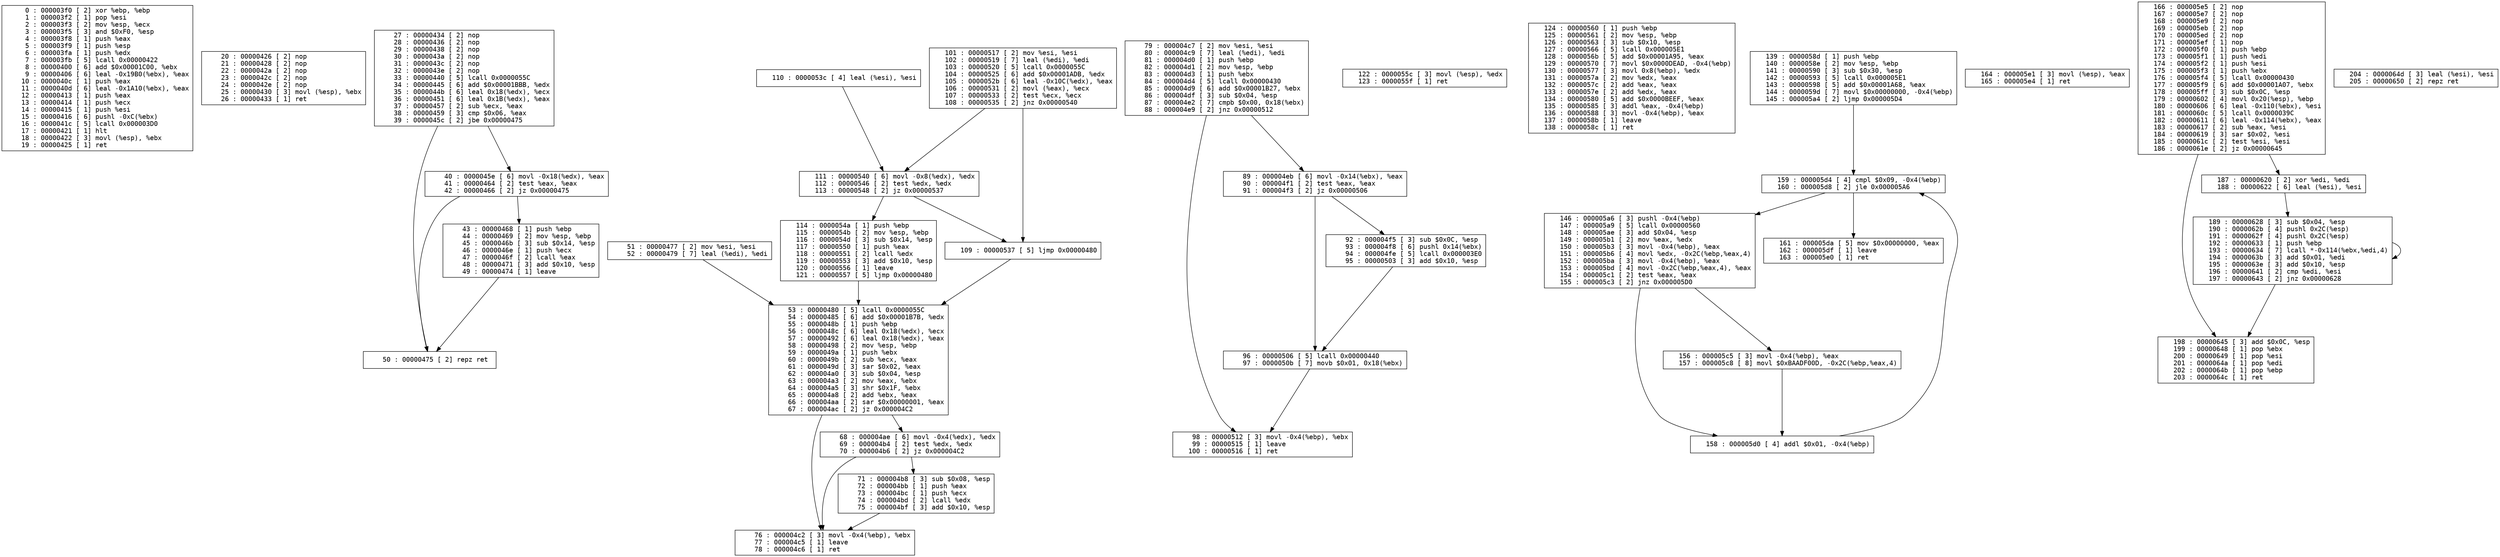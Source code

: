 digraph G
{
    n0_19 [ shape = "box"
             fontname = "Monospace"
             label = "     0 : 000003f0 [ 2] xor %ebp, %ebp\l     1 : 000003f2 [ 1] pop %esi\l     2 : 000003f3 [ 2] mov %esp, %ecx\l     3 : 000003f5 [ 3] and $0xF0, %esp\l     4 : 000003f8 [ 1] push %eax\l     5 : 000003f9 [ 1] push %esp\l     6 : 000003fa [ 1] push %edx\l     7 : 000003fb [ 5] lcall 0x00000422\l     8 : 00000400 [ 6] add $0x00001C00, %ebx\l     9 : 00000406 [ 6] leal -0x19B0(%ebx), %eax\l    10 : 0000040c [ 1] push %eax\l    11 : 0000040d [ 6] leal -0x1A10(%ebx), %eax\l    12 : 00000413 [ 1] push %eax\l    13 : 00000414 [ 1] push %ecx\l    14 : 00000415 [ 1] push %esi\l    15 : 00000416 [ 6] pushl -0xC(%ebx)\l    16 : 0000041c [ 5] lcall 0x000003D0\l    17 : 00000421 [ 1] hlt \l    18 : 00000422 [ 3] movl (%esp), %ebx\l    19 : 00000425 [ 1] ret \l" ];
    n20_26 [ shape = "box"
             fontname = "Monospace"
             label = "    20 : 00000426 [ 2] nop \l    21 : 00000428 [ 2] nop \l    22 : 0000042a [ 2] nop \l    23 : 0000042c [ 2] nop \l    24 : 0000042e [ 2] nop \l    25 : 00000430 [ 3] movl (%esp), %ebx\l    26 : 00000433 [ 1] ret \l" ];
    n27_39 [ shape = "box"
             fontname = "Monospace"
             label = "    27 : 00000434 [ 2] nop \l    28 : 00000436 [ 2] nop \l    29 : 00000438 [ 2] nop \l    30 : 0000043a [ 2] nop \l    31 : 0000043c [ 2] nop \l    32 : 0000043e [ 2] nop \l    33 : 00000440 [ 5] lcall 0x0000055C\l    34 : 00000445 [ 6] add $0x00001BBB, %edx\l    35 : 0000044b [ 6] leal 0x18(%edx), %ecx\l    36 : 00000451 [ 6] leal 0x1B(%edx), %eax\l    37 : 00000457 [ 2] sub %ecx, %eax\l    38 : 00000459 [ 3] cmp $0x06, %eax\l    39 : 0000045c [ 2] jbe 0x00000475\l" ];
      n27_39 -> n50_50;
      n27_39 -> n40_42;
    n40_42 [ shape = "box"
             fontname = "Monospace"
             label = "    40 : 0000045e [ 6] movl -0x18(%edx), %eax\l    41 : 00000464 [ 2] test %eax, %eax\l    42 : 00000466 [ 2] jz 0x00000475\l" ];
      n40_42 -> n50_50;
      n40_42 -> n43_49;
    n43_49 [ shape = "box"
             fontname = "Monospace"
             label = "    43 : 00000468 [ 1] push %ebp\l    44 : 00000469 [ 2] mov %esp, %ebp\l    45 : 0000046b [ 3] sub $0x14, %esp\l    46 : 0000046e [ 1] push %ecx\l    47 : 0000046f [ 2] lcall %eax\l    48 : 00000471 [ 3] add $0x10, %esp\l    49 : 00000474 [ 1] leave \l" ];
      n43_49 -> n50_50;
    n50_50 [ shape = "box"
             fontname = "Monospace"
             label = "    50 : 00000475 [ 2] repz ret \l" ];
    n51_52 [ shape = "box"
             fontname = "Monospace"
             label = "    51 : 00000477 [ 2] mov %esi, %esi\l    52 : 00000479 [ 7] leal (%edi), %edi\l" ];
      n51_52 -> n53_67;
    n53_67 [ shape = "box"
             fontname = "Monospace"
             label = "    53 : 00000480 [ 5] lcall 0x0000055C\l    54 : 00000485 [ 6] add $0x00001B7B, %edx\l    55 : 0000048b [ 1] push %ebp\l    56 : 0000048c [ 6] leal 0x18(%edx), %ecx\l    57 : 00000492 [ 6] leal 0x18(%edx), %eax\l    58 : 00000498 [ 2] mov %esp, %ebp\l    59 : 0000049a [ 1] push %ebx\l    60 : 0000049b [ 2] sub %ecx, %eax\l    61 : 0000049d [ 3] sar $0x02, %eax\l    62 : 000004a0 [ 3] sub $0x04, %esp\l    63 : 000004a3 [ 2] mov %eax, %ebx\l    64 : 000004a5 [ 3] shr $0x1F, %ebx\l    65 : 000004a8 [ 2] add %ebx, %eax\l    66 : 000004aa [ 2] sar $0x00000001, %eax\l    67 : 000004ac [ 2] jz 0x000004C2\l" ];
      n53_67 -> n76_78;
      n53_67 -> n68_70;
    n68_70 [ shape = "box"
             fontname = "Monospace"
             label = "    68 : 000004ae [ 6] movl -0x4(%edx), %edx\l    69 : 000004b4 [ 2] test %edx, %edx\l    70 : 000004b6 [ 2] jz 0x000004C2\l" ];
      n68_70 -> n76_78;
      n68_70 -> n71_75;
    n71_75 [ shape = "box"
             fontname = "Monospace"
             label = "    71 : 000004b8 [ 3] sub $0x08, %esp\l    72 : 000004bb [ 1] push %eax\l    73 : 000004bc [ 1] push %ecx\l    74 : 000004bd [ 2] lcall %edx\l    75 : 000004bf [ 3] add $0x10, %esp\l" ];
      n71_75 -> n76_78;
    n76_78 [ shape = "box"
             fontname = "Monospace"
             label = "    76 : 000004c2 [ 3] movl -0x4(%ebp), %ebx\l    77 : 000004c5 [ 1] leave \l    78 : 000004c6 [ 1] ret \l" ];
    n79_88 [ shape = "box"
             fontname = "Monospace"
             label = "    79 : 000004c7 [ 2] mov %esi, %esi\l    80 : 000004c9 [ 7] leal (%edi), %edi\l    81 : 000004d0 [ 1] push %ebp\l    82 : 000004d1 [ 2] mov %esp, %ebp\l    83 : 000004d3 [ 1] push %ebx\l    84 : 000004d4 [ 5] lcall 0x00000430\l    85 : 000004d9 [ 6] add $0x00001B27, %ebx\l    86 : 000004df [ 3] sub $0x04, %esp\l    87 : 000004e2 [ 7] cmpb $0x00, 0x18(%ebx)\l    88 : 000004e9 [ 2] jnz 0x00000512\l" ];
      n79_88 -> n98_100;
      n79_88 -> n89_91;
    n89_91 [ shape = "box"
             fontname = "Monospace"
             label = "    89 : 000004eb [ 6] movl -0x14(%ebx), %eax\l    90 : 000004f1 [ 2] test %eax, %eax\l    91 : 000004f3 [ 2] jz 0x00000506\l" ];
      n89_91 -> n96_97;
      n89_91 -> n92_95;
    n92_95 [ shape = "box"
             fontname = "Monospace"
             label = "    92 : 000004f5 [ 3] sub $0x0C, %esp\l    93 : 000004f8 [ 6] pushl 0x14(%ebx)\l    94 : 000004fe [ 5] lcall 0x000003E0\l    95 : 00000503 [ 3] add $0x10, %esp\l" ];
      n92_95 -> n96_97;
    n96_97 [ shape = "box"
             fontname = "Monospace"
             label = "    96 : 00000506 [ 5] lcall 0x00000440\l    97 : 0000050b [ 7] movb $0x01, 0x18(%ebx)\l" ];
      n96_97 -> n98_100;
    n98_100 [ shape = "box"
             fontname = "Monospace"
             label = "    98 : 00000512 [ 3] movl -0x4(%ebp), %ebx\l    99 : 00000515 [ 1] leave \l   100 : 00000516 [ 1] ret \l" ];
    n101_108 [ shape = "box"
             fontname = "Monospace"
             label = "   101 : 00000517 [ 2] mov %esi, %esi\l   102 : 00000519 [ 7] leal (%edi), %edi\l   103 : 00000520 [ 5] lcall 0x0000055C\l   104 : 00000525 [ 6] add $0x00001ADB, %edx\l   105 : 0000052b [ 6] leal -0x10C(%edx), %eax\l   106 : 00000531 [ 2] movl (%eax), %ecx\l   107 : 00000533 [ 2] test %ecx, %ecx\l   108 : 00000535 [ 2] jnz 0x00000540\l" ];
      n101_108 -> n111_113;
      n101_108 -> n109_109;
    n109_109 [ shape = "box"
             fontname = "Monospace"
             label = "   109 : 00000537 [ 5] ljmp 0x00000480\l" ];
      n109_109 -> n53_67;
    n110_110 [ shape = "box"
             fontname = "Monospace"
             label = "   110 : 0000053c [ 4] leal (%esi), %esi\l" ];
      n110_110 -> n111_113;
    n111_113 [ shape = "box"
             fontname = "Monospace"
             label = "   111 : 00000540 [ 6] movl -0x8(%edx), %edx\l   112 : 00000546 [ 2] test %edx, %edx\l   113 : 00000548 [ 2] jz 0x00000537\l" ];
      n111_113 -> n109_109;
      n111_113 -> n114_121;
    n114_121 [ shape = "box"
             fontname = "Monospace"
             label = "   114 : 0000054a [ 1] push %ebp\l   115 : 0000054b [ 2] mov %esp, %ebp\l   116 : 0000054d [ 3] sub $0x14, %esp\l   117 : 00000550 [ 1] push %eax\l   118 : 00000551 [ 2] lcall %edx\l   119 : 00000553 [ 3] add $0x10, %esp\l   120 : 00000556 [ 1] leave \l   121 : 00000557 [ 5] ljmp 0x00000480\l" ];
      n114_121 -> n53_67;
    n122_123 [ shape = "box"
             fontname = "Monospace"
             label = "   122 : 0000055c [ 3] movl (%esp), %edx\l   123 : 0000055f [ 1] ret \l" ];
    n124_138 [ shape = "box"
             fontname = "Monospace"
             label = "   124 : 00000560 [ 1] push %ebp\l   125 : 00000561 [ 2] mov %esp, %ebp\l   126 : 00000563 [ 3] sub $0x10, %esp\l   127 : 00000566 [ 5] lcall 0x000005E1\l   128 : 0000056b [ 5] add $0x00001A95, %eax\l   129 : 00000570 [ 7] movl $0x0000DEAD, -0x4(%ebp)\l   130 : 00000577 [ 3] movl 0x8(%ebp), %edx\l   131 : 0000057a [ 2] mov %edx, %eax\l   132 : 0000057c [ 2] add %eax, %eax\l   133 : 0000057e [ 2] add %edx, %eax\l   134 : 00000580 [ 5] add $0x0000BEEF, %eax\l   135 : 00000585 [ 3] addl %eax, -0x4(%ebp)\l   136 : 00000588 [ 3] movl -0x4(%ebp), %eax\l   137 : 0000058b [ 1] leave \l   138 : 0000058c [ 1] ret \l" ];
    n139_145 [ shape = "box"
             fontname = "Monospace"
             label = "   139 : 0000058d [ 1] push %ebp\l   140 : 0000058e [ 2] mov %esp, %ebp\l   141 : 00000590 [ 3] sub $0x30, %esp\l   142 : 00000593 [ 5] lcall 0x000005E1\l   143 : 00000598 [ 5] add $0x00001A68, %eax\l   144 : 0000059d [ 7] movl $0x00000000, -0x4(%ebp)\l   145 : 000005a4 [ 2] ljmp 0x000005D4\l" ];
      n139_145 -> n159_160;
    n146_155 [ shape = "box"
             fontname = "Monospace"
             label = "   146 : 000005a6 [ 3] pushl -0x4(%ebp)\l   147 : 000005a9 [ 5] lcall 0x00000560\l   148 : 000005ae [ 3] add $0x04, %esp\l   149 : 000005b1 [ 2] mov %eax, %edx\l   150 : 000005b3 [ 3] movl -0x4(%ebp), %eax\l   151 : 000005b6 [ 4] movl %edx, -0x2C(%ebp,%eax,4)\l   152 : 000005ba [ 3] movl -0x4(%ebp), %eax\l   153 : 000005bd [ 4] movl -0x2C(%ebp,%eax,4), %eax\l   154 : 000005c1 [ 2] test %eax, %eax\l   155 : 000005c3 [ 2] jnz 0x000005D0\l" ];
      n146_155 -> n158_158;
      n146_155 -> n156_157;
    n156_157 [ shape = "box"
             fontname = "Monospace"
             label = "   156 : 000005c5 [ 3] movl -0x4(%ebp), %eax\l   157 : 000005c8 [ 8] movl $0xBAADF00D, -0x2C(%ebp,%eax,4)\l" ];
      n156_157 -> n158_158;
    n158_158 [ shape = "box"
             fontname = "Monospace"
             label = "   158 : 000005d0 [ 4] addl $0x01, -0x4(%ebp)\l" ];
      n158_158 -> n159_160;
    n159_160 [ shape = "box"
             fontname = "Monospace"
             label = "   159 : 000005d4 [ 4] cmpl $0x09, -0x4(%ebp)\l   160 : 000005d8 [ 2] jle 0x000005A6\l" ];
      n159_160 -> n146_155;
      n159_160 -> n161_163;
    n161_163 [ shape = "box"
             fontname = "Monospace"
             label = "   161 : 000005da [ 5] mov $0x00000000, %eax\l   162 : 000005df [ 1] leave \l   163 : 000005e0 [ 1] ret \l" ];
    n164_165 [ shape = "box"
             fontname = "Monospace"
             label = "   164 : 000005e1 [ 3] movl (%esp), %eax\l   165 : 000005e4 [ 1] ret \l" ];
    n166_186 [ shape = "box"
             fontname = "Monospace"
             label = "   166 : 000005e5 [ 2] nop \l   167 : 000005e7 [ 2] nop \l   168 : 000005e9 [ 2] nop \l   169 : 000005eb [ 2] nop \l   170 : 000005ed [ 2] nop \l   171 : 000005ef [ 1] nop \l   172 : 000005f0 [ 1] push %ebp\l   173 : 000005f1 [ 1] push %edi\l   174 : 000005f2 [ 1] push %esi\l   175 : 000005f3 [ 1] push %ebx\l   176 : 000005f4 [ 5] lcall 0x00000430\l   177 : 000005f9 [ 6] add $0x00001A07, %ebx\l   178 : 000005ff [ 3] sub $0x0C, %esp\l   179 : 00000602 [ 4] movl 0x20(%esp), %ebp\l   180 : 00000606 [ 6] leal -0x110(%ebx), %esi\l   181 : 0000060c [ 5] lcall 0x0000039C\l   182 : 00000611 [ 6] leal -0x114(%ebx), %eax\l   183 : 00000617 [ 2] sub %eax, %esi\l   184 : 00000619 [ 3] sar $0x02, %esi\l   185 : 0000061c [ 2] test %esi, %esi\l   186 : 0000061e [ 2] jz 0x00000645\l" ];
      n166_186 -> n198_203;
      n166_186 -> n187_188;
    n187_188 [ shape = "box"
             fontname = "Monospace"
             label = "   187 : 00000620 [ 2] xor %edi, %edi\l   188 : 00000622 [ 6] leal (%esi), %esi\l" ];
      n187_188 -> n189_197;
    n189_197 [ shape = "box"
             fontname = "Monospace"
             label = "   189 : 00000628 [ 3] sub $0x04, %esp\l   190 : 0000062b [ 4] pushl 0x2C(%esp)\l   191 : 0000062f [ 4] pushl 0x2C(%esp)\l   192 : 00000633 [ 1] push %ebp\l   193 : 00000634 [ 7] lcall *-0x114(%ebx,%edi,4)\l   194 : 0000063b [ 3] add $0x01, %edi\l   195 : 0000063e [ 3] add $0x10, %esp\l   196 : 00000641 [ 2] cmp %edi, %esi\l   197 : 00000643 [ 2] jnz 0x00000628\l" ];
      n189_197 -> n189_197;
      n189_197 -> n198_203;
    n198_203 [ shape = "box"
             fontname = "Monospace"
             label = "   198 : 00000645 [ 3] add $0x0C, %esp\l   199 : 00000648 [ 1] pop %ebx\l   200 : 00000649 [ 1] pop %esi\l   201 : 0000064a [ 1] pop %edi\l   202 : 0000064b [ 1] pop %ebp\l   203 : 0000064c [ 1] ret \l" ];
    n204_205 [ shape = "box"
             fontname = "Monospace"
             label = "   204 : 0000064d [ 3] leal (%esi), %esi\l   205 : 00000650 [ 2] repz ret \l" ];
}

